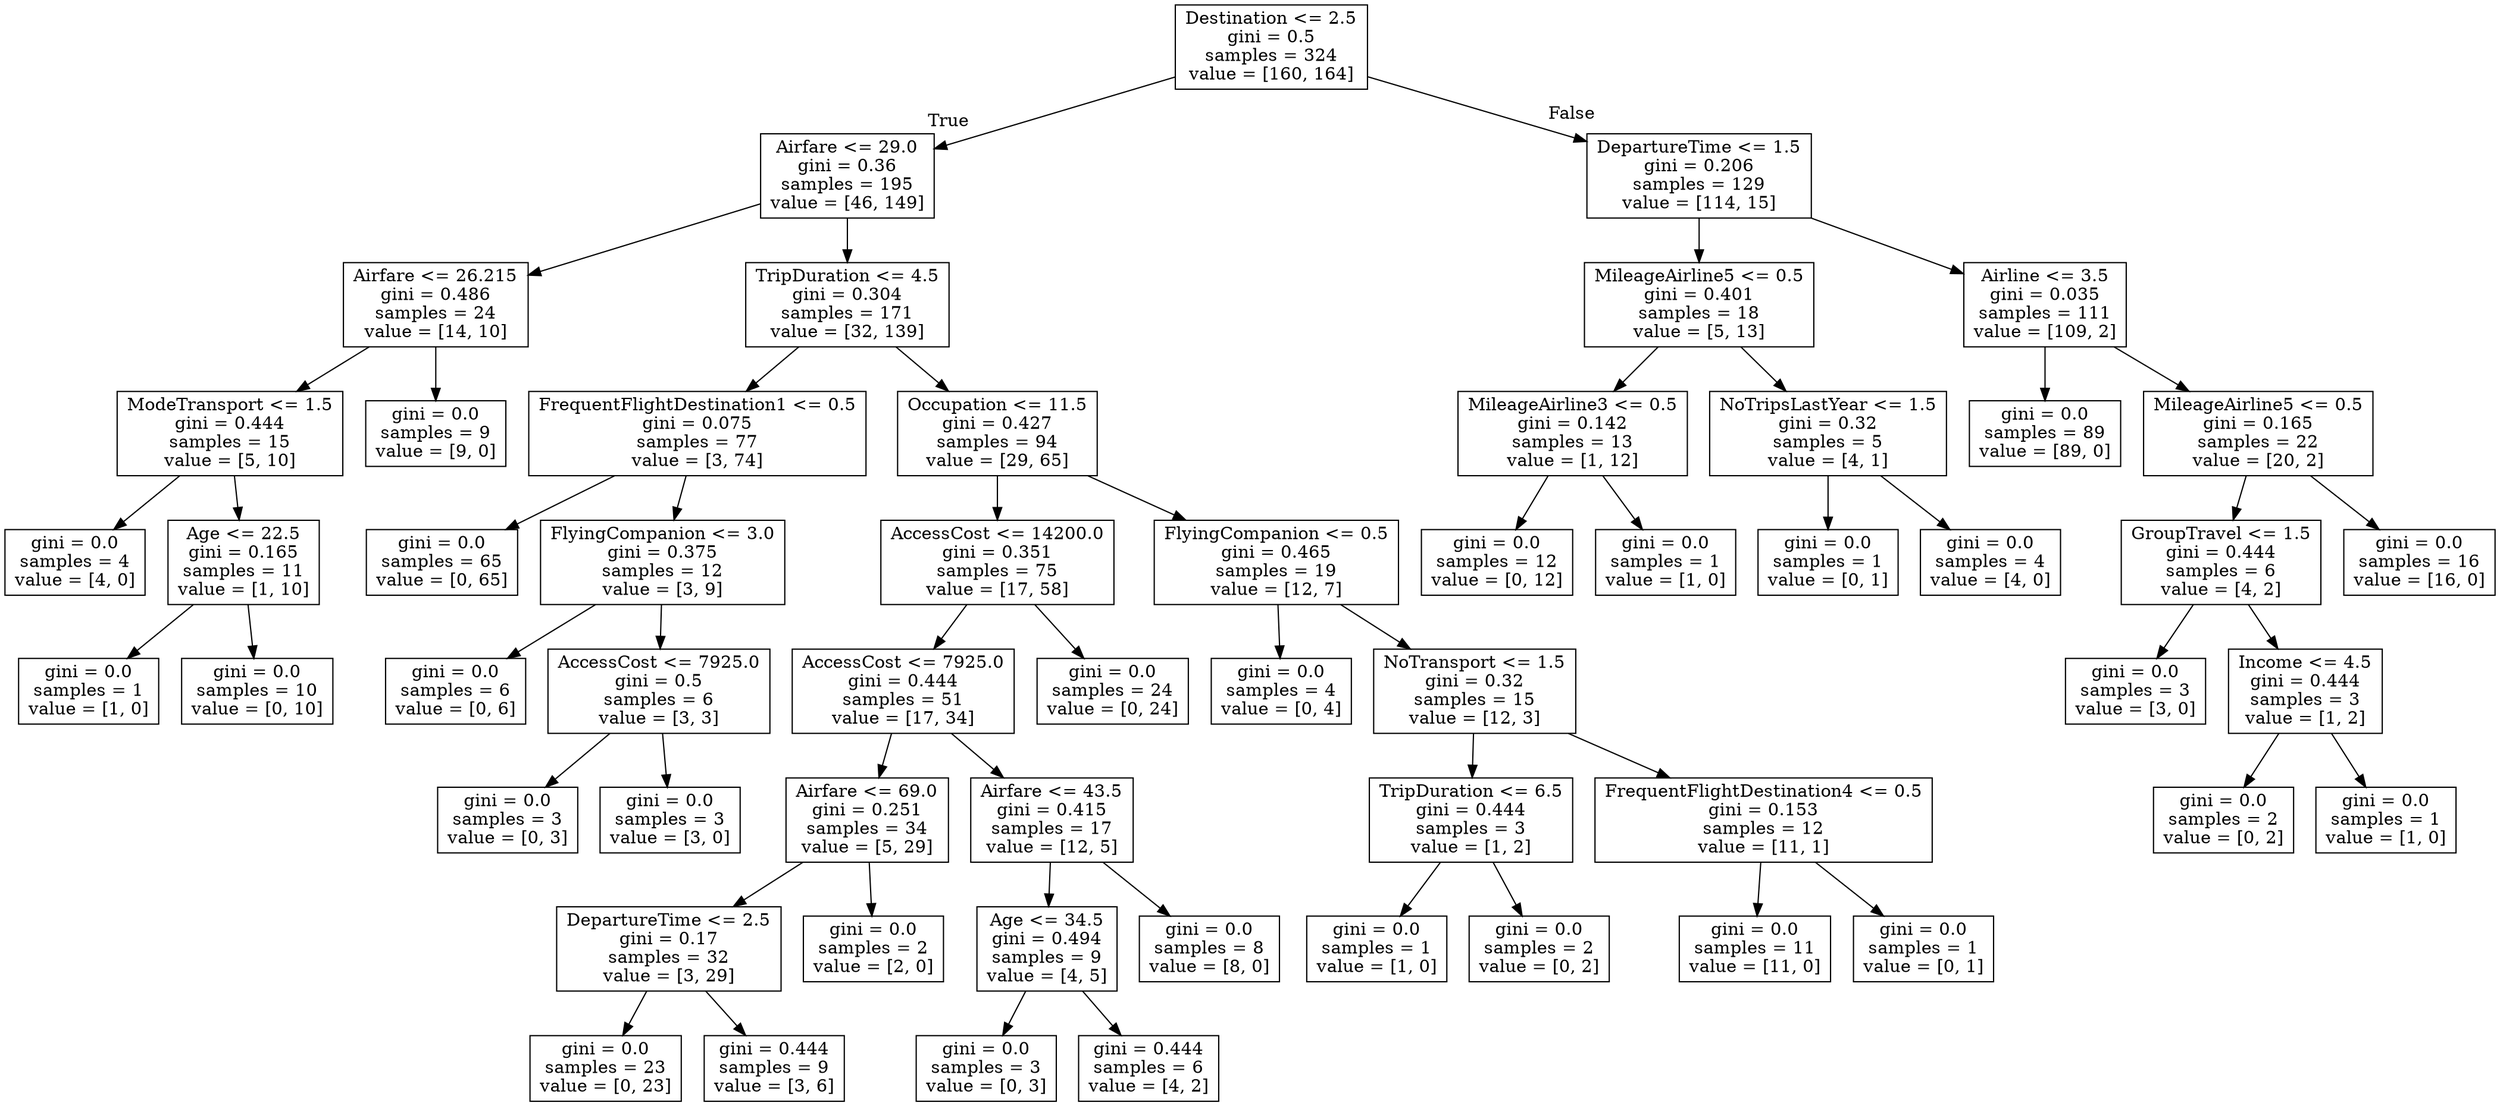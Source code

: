 digraph Tree {
node [shape=box] ;
0 [label="Destination <= 2.5\ngini = 0.5\nsamples = 324\nvalue = [160, 164]"] ;
1 [label="Airfare <= 29.0\ngini = 0.36\nsamples = 195\nvalue = [46, 149]"] ;
0 -> 1 [labeldistance=2.5, labelangle=45, headlabel="True"] ;
2 [label="Airfare <= 26.215\ngini = 0.486\nsamples = 24\nvalue = [14, 10]"] ;
1 -> 2 ;
3 [label="ModeTransport <= 1.5\ngini = 0.444\nsamples = 15\nvalue = [5, 10]"] ;
2 -> 3 ;
4 [label="gini = 0.0\nsamples = 4\nvalue = [4, 0]"] ;
3 -> 4 ;
5 [label="Age <= 22.5\ngini = 0.165\nsamples = 11\nvalue = [1, 10]"] ;
3 -> 5 ;
6 [label="gini = 0.0\nsamples = 1\nvalue = [1, 0]"] ;
5 -> 6 ;
7 [label="gini = 0.0\nsamples = 10\nvalue = [0, 10]"] ;
5 -> 7 ;
8 [label="gini = 0.0\nsamples = 9\nvalue = [9, 0]"] ;
2 -> 8 ;
9 [label="TripDuration <= 4.5\ngini = 0.304\nsamples = 171\nvalue = [32, 139]"] ;
1 -> 9 ;
10 [label="FrequentFlightDestination1 <= 0.5\ngini = 0.075\nsamples = 77\nvalue = [3, 74]"] ;
9 -> 10 ;
11 [label="gini = 0.0\nsamples = 65\nvalue = [0, 65]"] ;
10 -> 11 ;
12 [label="FlyingCompanion <= 3.0\ngini = 0.375\nsamples = 12\nvalue = [3, 9]"] ;
10 -> 12 ;
13 [label="gini = 0.0\nsamples = 6\nvalue = [0, 6]"] ;
12 -> 13 ;
14 [label="AccessCost <= 7925.0\ngini = 0.5\nsamples = 6\nvalue = [3, 3]"] ;
12 -> 14 ;
15 [label="gini = 0.0\nsamples = 3\nvalue = [0, 3]"] ;
14 -> 15 ;
16 [label="gini = 0.0\nsamples = 3\nvalue = [3, 0]"] ;
14 -> 16 ;
17 [label="Occupation <= 11.5\ngini = 0.427\nsamples = 94\nvalue = [29, 65]"] ;
9 -> 17 ;
18 [label="AccessCost <= 14200.0\ngini = 0.351\nsamples = 75\nvalue = [17, 58]"] ;
17 -> 18 ;
19 [label="AccessCost <= 7925.0\ngini = 0.444\nsamples = 51\nvalue = [17, 34]"] ;
18 -> 19 ;
20 [label="Airfare <= 69.0\ngini = 0.251\nsamples = 34\nvalue = [5, 29]"] ;
19 -> 20 ;
21 [label="DepartureTime <= 2.5\ngini = 0.17\nsamples = 32\nvalue = [3, 29]"] ;
20 -> 21 ;
22 [label="gini = 0.0\nsamples = 23\nvalue = [0, 23]"] ;
21 -> 22 ;
23 [label="gini = 0.444\nsamples = 9\nvalue = [3, 6]"] ;
21 -> 23 ;
24 [label="gini = 0.0\nsamples = 2\nvalue = [2, 0]"] ;
20 -> 24 ;
25 [label="Airfare <= 43.5\ngini = 0.415\nsamples = 17\nvalue = [12, 5]"] ;
19 -> 25 ;
26 [label="Age <= 34.5\ngini = 0.494\nsamples = 9\nvalue = [4, 5]"] ;
25 -> 26 ;
27 [label="gini = 0.0\nsamples = 3\nvalue = [0, 3]"] ;
26 -> 27 ;
28 [label="gini = 0.444\nsamples = 6\nvalue = [4, 2]"] ;
26 -> 28 ;
29 [label="gini = 0.0\nsamples = 8\nvalue = [8, 0]"] ;
25 -> 29 ;
30 [label="gini = 0.0\nsamples = 24\nvalue = [0, 24]"] ;
18 -> 30 ;
31 [label="FlyingCompanion <= 0.5\ngini = 0.465\nsamples = 19\nvalue = [12, 7]"] ;
17 -> 31 ;
32 [label="gini = 0.0\nsamples = 4\nvalue = [0, 4]"] ;
31 -> 32 ;
33 [label="NoTransport <= 1.5\ngini = 0.32\nsamples = 15\nvalue = [12, 3]"] ;
31 -> 33 ;
34 [label="TripDuration <= 6.5\ngini = 0.444\nsamples = 3\nvalue = [1, 2]"] ;
33 -> 34 ;
35 [label="gini = 0.0\nsamples = 1\nvalue = [1, 0]"] ;
34 -> 35 ;
36 [label="gini = 0.0\nsamples = 2\nvalue = [0, 2]"] ;
34 -> 36 ;
37 [label="FrequentFlightDestination4 <= 0.5\ngini = 0.153\nsamples = 12\nvalue = [11, 1]"] ;
33 -> 37 ;
38 [label="gini = 0.0\nsamples = 11\nvalue = [11, 0]"] ;
37 -> 38 ;
39 [label="gini = 0.0\nsamples = 1\nvalue = [0, 1]"] ;
37 -> 39 ;
40 [label="DepartureTime <= 1.5\ngini = 0.206\nsamples = 129\nvalue = [114, 15]"] ;
0 -> 40 [labeldistance=2.5, labelangle=-45, headlabel="False"] ;
41 [label="MileageAirline5 <= 0.5\ngini = 0.401\nsamples = 18\nvalue = [5, 13]"] ;
40 -> 41 ;
42 [label="MileageAirline3 <= 0.5\ngini = 0.142\nsamples = 13\nvalue = [1, 12]"] ;
41 -> 42 ;
43 [label="gini = 0.0\nsamples = 12\nvalue = [0, 12]"] ;
42 -> 43 ;
44 [label="gini = 0.0\nsamples = 1\nvalue = [1, 0]"] ;
42 -> 44 ;
45 [label="NoTripsLastYear <= 1.5\ngini = 0.32\nsamples = 5\nvalue = [4, 1]"] ;
41 -> 45 ;
46 [label="gini = 0.0\nsamples = 1\nvalue = [0, 1]"] ;
45 -> 46 ;
47 [label="gini = 0.0\nsamples = 4\nvalue = [4, 0]"] ;
45 -> 47 ;
48 [label="Airline <= 3.5\ngini = 0.035\nsamples = 111\nvalue = [109, 2]"] ;
40 -> 48 ;
49 [label="gini = 0.0\nsamples = 89\nvalue = [89, 0]"] ;
48 -> 49 ;
50 [label="MileageAirline5 <= 0.5\ngini = 0.165\nsamples = 22\nvalue = [20, 2]"] ;
48 -> 50 ;
51 [label="GroupTravel <= 1.5\ngini = 0.444\nsamples = 6\nvalue = [4, 2]"] ;
50 -> 51 ;
52 [label="gini = 0.0\nsamples = 3\nvalue = [3, 0]"] ;
51 -> 52 ;
53 [label="Income <= 4.5\ngini = 0.444\nsamples = 3\nvalue = [1, 2]"] ;
51 -> 53 ;
54 [label="gini = 0.0\nsamples = 2\nvalue = [0, 2]"] ;
53 -> 54 ;
55 [label="gini = 0.0\nsamples = 1\nvalue = [1, 0]"] ;
53 -> 55 ;
56 [label="gini = 0.0\nsamples = 16\nvalue = [16, 0]"] ;
50 -> 56 ;
}
